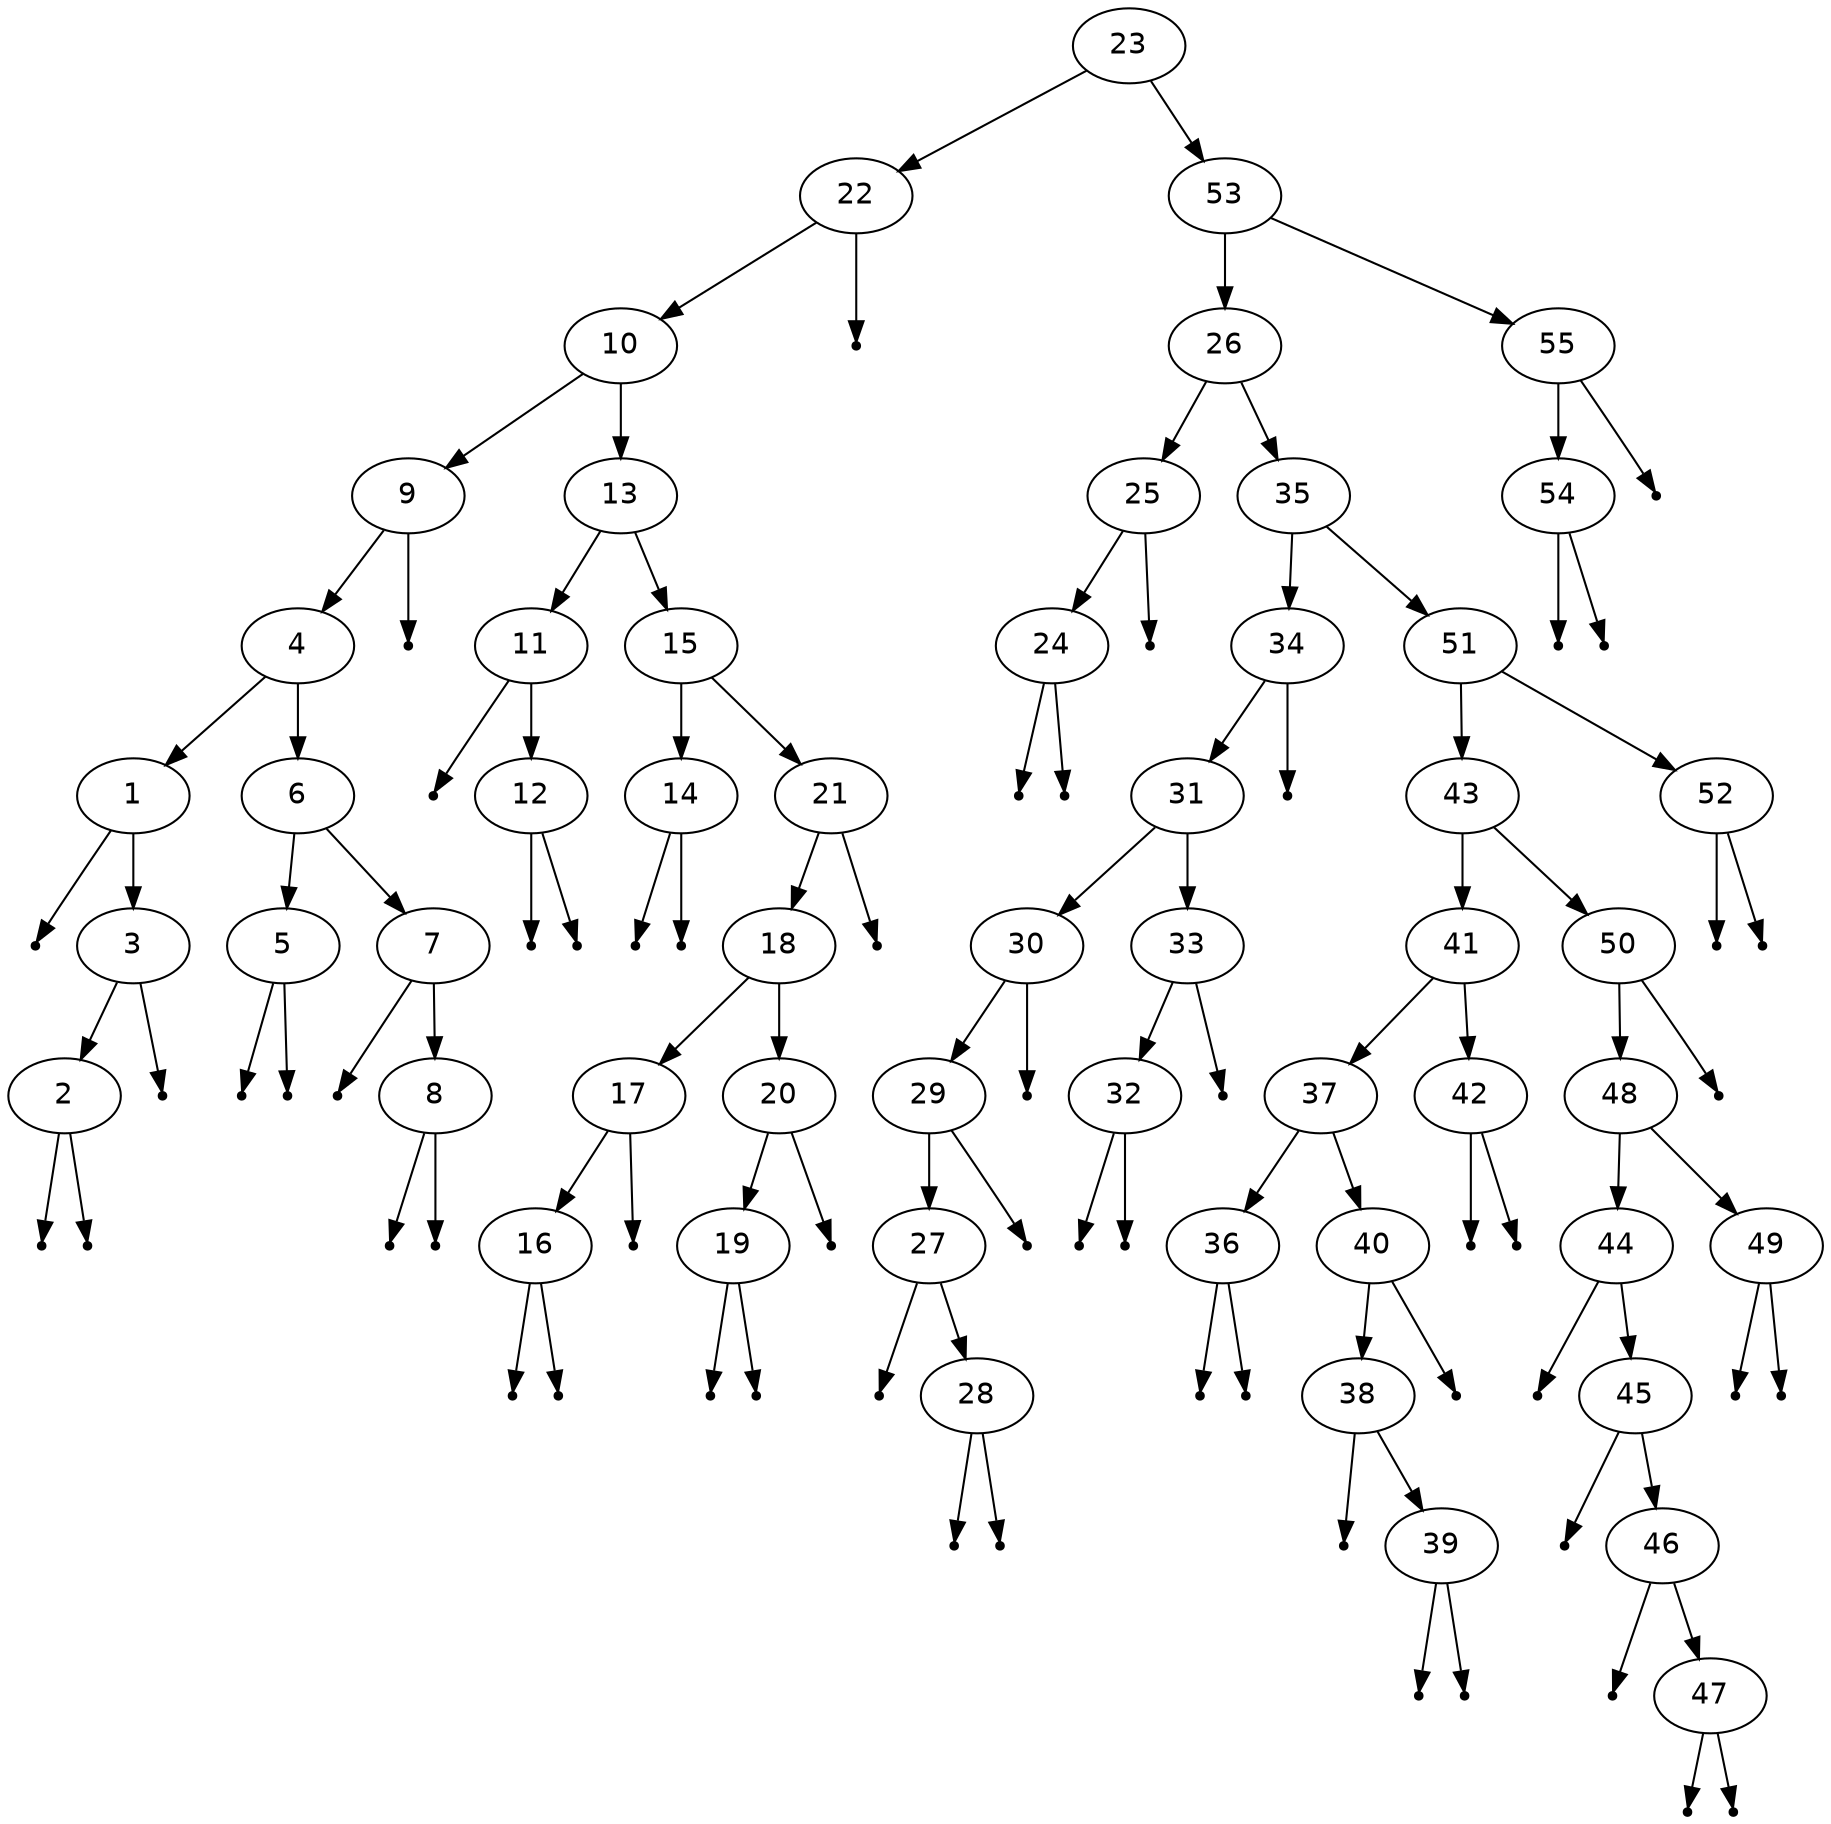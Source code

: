 digraph BST{
	node [fontname="Helvetica"];
	23 -> 22;
	23 -> 53;
	22 -> 10;
	null1 [shape=point];
	22 -> null1;
	10 -> 9;
	10 -> 13;
	9 -> 4;
	null2 [shape=point];
	9 -> null2;
	4 -> 1;
	4 -> 6;
	null3 [shape=point];
	1 -> null3;
	1 -> 3;
	3 -> 2;
	null4 [shape=point];
	3 -> null4;
	null5 [shape=point];
	2 -> null5;
	null6 [shape=point];
	2 -> null6;
	6 -> 5;
	6 -> 7;
	null7 [shape=point];
	5 -> null7;
	null8 [shape=point];
	5 -> null8;
	null9 [shape=point];
	7 -> null9;
	7 -> 8;
	null10 [shape=point];
	8 -> null10;
	null11 [shape=point];
	8 -> null11;
	13 -> 11;
	13 -> 15;
	null12 [shape=point];
	11 -> null12;
	11 -> 12;
	null13 [shape=point];
	12 -> null13;
	null14 [shape=point];
	12 -> null14;
	15 -> 14;
	15 -> 21;
	null15 [shape=point];
	14 -> null15;
	null16 [shape=point];
	14 -> null16;
	21 -> 18;
	null17 [shape=point];
	21 -> null17;
	18 -> 17;
	18 -> 20;
	17 -> 16;
	null18 [shape=point];
	17 -> null18;
	null19 [shape=point];
	16 -> null19;
	null20 [shape=point];
	16 -> null20;
	20 -> 19;
	null21 [shape=point];
	20 -> null21;
	null22 [shape=point];
	19 -> null22;
	null23 [shape=point];
	19 -> null23;
	53 -> 26;
	53 -> 55;
	26 -> 25;
	26 -> 35;
	25 -> 24;
	null24 [shape=point];
	25 -> null24;
	null25 [shape=point];
	24 -> null25;
	null26 [shape=point];
	24 -> null26;
	35 -> 34;
	35 -> 51;
	34 -> 31;
	null27 [shape=point];
	34 -> null27;
	31 -> 30;
	31 -> 33;
	30 -> 29;
	null28 [shape=point];
	30 -> null28;
	29 -> 27;
	null29 [shape=point];
	29 -> null29;
	null30 [shape=point];
	27 -> null30;
	27 -> 28;
	null31 [shape=point];
	28 -> null31;
	null32 [shape=point];
	28 -> null32;
	33 -> 32;
	null33 [shape=point];
	33 -> null33;
	null34 [shape=point];
	32 -> null34;
	null35 [shape=point];
	32 -> null35;
	51 -> 43;
	51 -> 52;
	43 -> 41;
	43 -> 50;
	41 -> 37;
	41 -> 42;
	37 -> 36;
	37 -> 40;
	null36 [shape=point];
	36 -> null36;
	null37 [shape=point];
	36 -> null37;
	40 -> 38;
	null38 [shape=point];
	40 -> null38;
	null39 [shape=point];
	38 -> null39;
	38 -> 39;
	null40 [shape=point];
	39 -> null40;
	null41 [shape=point];
	39 -> null41;
	null42 [shape=point];
	42 -> null42;
	null43 [shape=point];
	42 -> null43;
	50 -> 48;
	null44 [shape=point];
	50 -> null44;
	48 -> 44;
	48 -> 49;
	null45 [shape=point];
	44 -> null45;
	44 -> 45;
	null46 [shape=point];
	45 -> null46;
	45 -> 46;
	null47 [shape=point];
	46 -> null47;
	46 -> 47;
	null48 [shape=point];
	47 -> null48;
	null49 [shape=point];
	47 -> null49;
	null50 [shape=point];
	49 -> null50;
	null51 [shape=point];
	49 -> null51;
	null52 [shape=point];
	52 -> null52;
	null53 [shape=point];
	52 -> null53;
	55 -> 54;
	null54 [shape=point];
	55 -> null54;
	null55 [shape=point];
	54 -> null55;
	null56 [shape=point];
	54 -> null56;
}